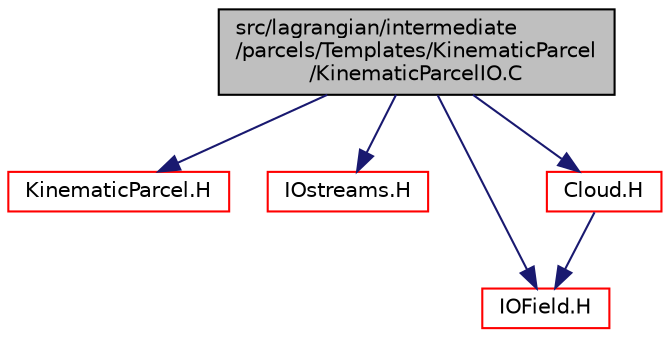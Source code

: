 digraph "src/lagrangian/intermediate/parcels/Templates/KinematicParcel/KinematicParcelIO.C"
{
  bgcolor="transparent";
  edge [fontname="Helvetica",fontsize="10",labelfontname="Helvetica",labelfontsize="10"];
  node [fontname="Helvetica",fontsize="10",shape=record];
  Node1 [label="src/lagrangian/intermediate\l/parcels/Templates/KinematicParcel\l/KinematicParcelIO.C",height=0.2,width=0.4,color="black", fillcolor="grey75", style="filled", fontcolor="black"];
  Node1 -> Node2 [color="midnightblue",fontsize="10",style="solid",fontname="Helvetica"];
  Node2 [label="KinematicParcel.H",height=0.2,width=0.4,color="red",URL="$a06677.html"];
  Node1 -> Node3 [color="midnightblue",fontsize="10",style="solid",fontname="Helvetica"];
  Node3 [label="IOstreams.H",height=0.2,width=0.4,color="red",URL="$a07902.html",tooltip="Useful combination of include files which define Sin, Sout and Serr and the use of IO streams general..."];
  Node1 -> Node4 [color="midnightblue",fontsize="10",style="solid",fontname="Helvetica"];
  Node4 [label="IOField.H",height=0.2,width=0.4,color="red",URL="$a07887.html"];
  Node1 -> Node5 [color="midnightblue",fontsize="10",style="solid",fontname="Helvetica"];
  Node5 [label="Cloud.H",height=0.2,width=0.4,color="red",URL="$a06463.html"];
  Node5 -> Node4 [color="midnightblue",fontsize="10",style="solid",fontname="Helvetica"];
}
